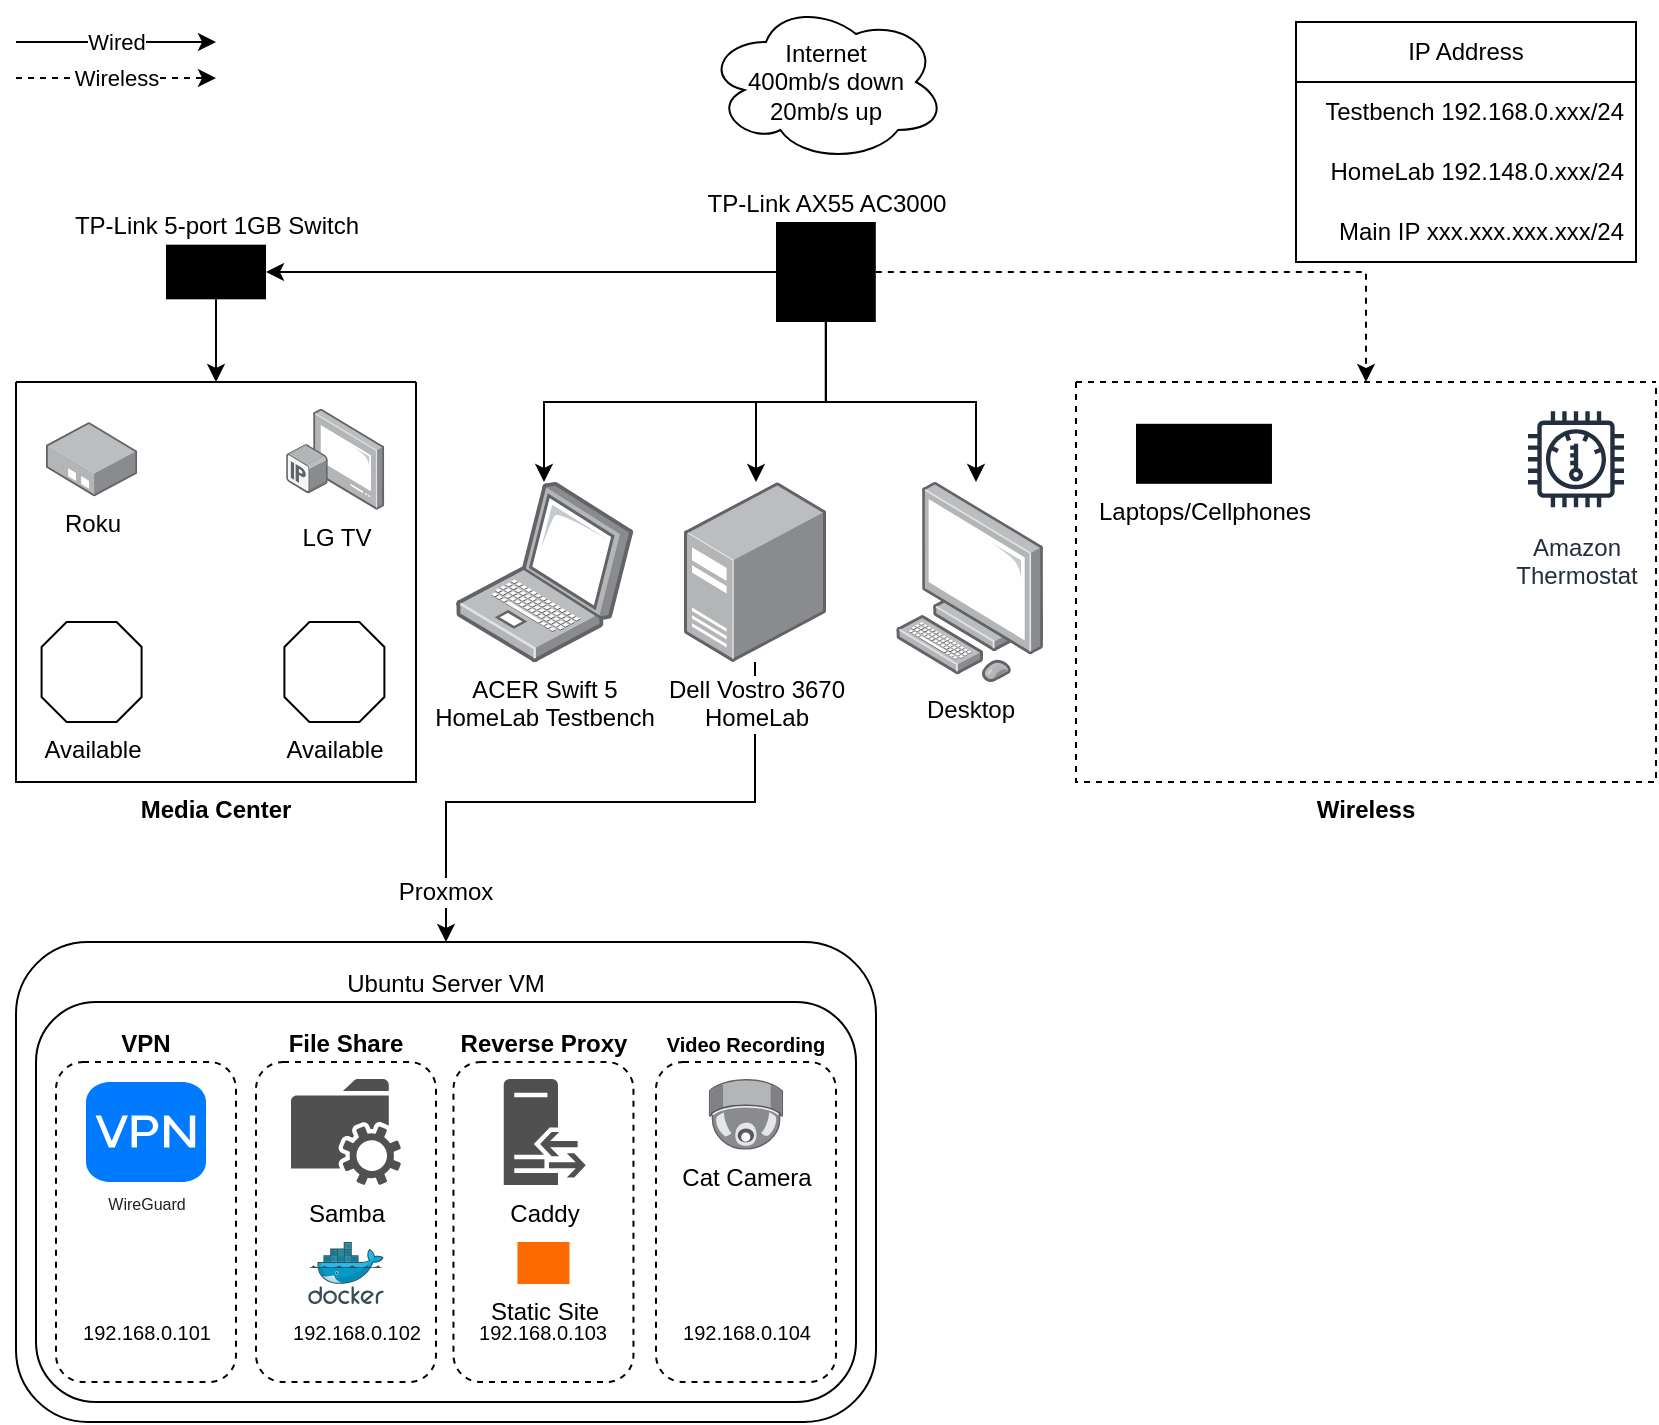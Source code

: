 <mxfile version="28.0.7">
  <diagram name="Page-1" id="7XvRFsjTgN8FM09hhkO6">
    <mxGraphModel dx="3126" dy="1827" grid="1" gridSize="10" guides="1" tooltips="1" connect="1" arrows="1" fold="1" page="1" pageScale="1" pageWidth="850" pageHeight="1100" math="0" shadow="0">
      <root>
        <mxCell id="0" />
        <mxCell id="1" parent="0" />
        <mxCell id="A8dZFx40S9AVhUakk0Mw-1" value="" style="endArrow=classic;html=1;rounded=0;" edge="1" parent="1">
          <mxGeometry relative="1" as="geometry">
            <mxPoint x="-1680" y="-1080" as="sourcePoint" />
            <mxPoint x="-1580" y="-1080" as="targetPoint" />
          </mxGeometry>
        </mxCell>
        <mxCell id="A8dZFx40S9AVhUakk0Mw-2" value="Wired" style="edgeLabel;resizable=0;html=1;;align=center;verticalAlign=middle;" connectable="0" vertex="1" parent="A8dZFx40S9AVhUakk0Mw-1">
          <mxGeometry relative="1" as="geometry" />
        </mxCell>
        <mxCell id="A8dZFx40S9AVhUakk0Mw-4" value="" style="endArrow=classic;html=1;rounded=0;dashed=1;" edge="1" parent="1">
          <mxGeometry relative="1" as="geometry">
            <mxPoint x="-1680" y="-1062" as="sourcePoint" />
            <mxPoint x="-1580" y="-1062" as="targetPoint" />
          </mxGeometry>
        </mxCell>
        <mxCell id="A8dZFx40S9AVhUakk0Mw-5" value="Wireless" style="edgeLabel;resizable=0;html=1;;align=center;verticalAlign=middle;" connectable="0" vertex="1" parent="A8dZFx40S9AVhUakk0Mw-4">
          <mxGeometry relative="1" as="geometry" />
        </mxCell>
        <mxCell id="A8dZFx40S9AVhUakk0Mw-7" value="Internet&lt;div&gt;400mb/s down&lt;/div&gt;&lt;div&gt;20mb/s up&lt;/div&gt;" style="ellipse;shape=cloud;whiteSpace=wrap;html=1;" vertex="1" parent="1">
          <mxGeometry x="-1335" y="-1100" width="120" height="80" as="geometry" />
        </mxCell>
        <mxCell id="A8dZFx40S9AVhUakk0Mw-11" style="edgeStyle=orthogonalEdgeStyle;rounded=0;orthogonalLoop=1;jettySize=auto;html=1;" edge="1" parent="1" source="A8dZFx40S9AVhUakk0Mw-8" target="A8dZFx40S9AVhUakk0Mw-9">
          <mxGeometry relative="1" as="geometry" />
        </mxCell>
        <mxCell id="A8dZFx40S9AVhUakk0Mw-21" style="edgeStyle=orthogonalEdgeStyle;rounded=0;orthogonalLoop=1;jettySize=auto;html=1;" edge="1" parent="1" source="A8dZFx40S9AVhUakk0Mw-8" target="A8dZFx40S9AVhUakk0Mw-22">
          <mxGeometry relative="1" as="geometry">
            <mxPoint x="-1275.05" y="-890" as="targetPoint" />
            <Array as="points">
              <mxPoint x="-1275" y="-900" />
              <mxPoint x="-1416" y="-900" />
            </Array>
          </mxGeometry>
        </mxCell>
        <mxCell id="A8dZFx40S9AVhUakk0Mw-24" style="edgeStyle=orthogonalEdgeStyle;rounded=0;orthogonalLoop=1;jettySize=auto;html=1;" edge="1" parent="1" source="A8dZFx40S9AVhUakk0Mw-8" target="A8dZFx40S9AVhUakk0Mw-23">
          <mxGeometry relative="1" as="geometry">
            <Array as="points">
              <mxPoint x="-1275" y="-900" />
              <mxPoint x="-1310" y="-900" />
            </Array>
          </mxGeometry>
        </mxCell>
        <mxCell id="A8dZFx40S9AVhUakk0Mw-27" style="edgeStyle=orthogonalEdgeStyle;rounded=0;orthogonalLoop=1;jettySize=auto;html=1;" edge="1" parent="1" source="A8dZFx40S9AVhUakk0Mw-8" target="A8dZFx40S9AVhUakk0Mw-25">
          <mxGeometry relative="1" as="geometry">
            <Array as="points">
              <mxPoint x="-1275" y="-900" />
              <mxPoint x="-1200" y="-900" />
            </Array>
          </mxGeometry>
        </mxCell>
        <mxCell id="A8dZFx40S9AVhUakk0Mw-29" style="edgeStyle=orthogonalEdgeStyle;rounded=0;orthogonalLoop=1;jettySize=auto;html=1;dashed=1;" edge="1" parent="1" source="A8dZFx40S9AVhUakk0Mw-8" target="A8dZFx40S9AVhUakk0Mw-28">
          <mxGeometry relative="1" as="geometry" />
        </mxCell>
        <mxCell id="A8dZFx40S9AVhUakk0Mw-8" value="TP-Link AX55 AC3000" style="sketch=0;verticalLabelPosition=top;sketch=0;aspect=fixed;html=1;verticalAlign=bottom;strokeColor=none;fillColor=#000000;align=center;outlineConnect=0;pointerEvents=1;shape=mxgraph.citrix2.wifi_router;labelPosition=center;" vertex="1" parent="1">
          <mxGeometry x="-1300" y="-990" width="49.9" height="50" as="geometry" />
        </mxCell>
        <mxCell id="A8dZFx40S9AVhUakk0Mw-13" style="edgeStyle=orthogonalEdgeStyle;rounded=0;orthogonalLoop=1;jettySize=auto;html=1;" edge="1" parent="1" source="A8dZFx40S9AVhUakk0Mw-9" target="A8dZFx40S9AVhUakk0Mw-14">
          <mxGeometry relative="1" as="geometry">
            <mxPoint x="-1505" y="-910" as="targetPoint" />
          </mxGeometry>
        </mxCell>
        <mxCell id="A8dZFx40S9AVhUakk0Mw-9" value="TP-Link 5-port 1GB Switch" style="sketch=0;verticalLabelPosition=top;sketch=0;aspect=fixed;html=1;verticalAlign=bottom;strokeColor=none;fillColor=#000000;align=center;outlineConnect=0;pointerEvents=1;shape=mxgraph.citrix2.switch;labelPosition=center;" vertex="1" parent="1">
          <mxGeometry x="-1605" y="-978.66" width="50" height="27.32" as="geometry" />
        </mxCell>
        <mxCell id="A8dZFx40S9AVhUakk0Mw-14" value="Media Center" style="swimlane;startSize=0;labelPosition=center;verticalLabelPosition=bottom;align=center;verticalAlign=top;" vertex="1" parent="1">
          <mxGeometry x="-1680" y="-910" width="200" height="200" as="geometry">
            <mxRectangle x="-1605" y="-910" width="50" height="40" as="alternateBounds" />
          </mxGeometry>
        </mxCell>
        <mxCell id="A8dZFx40S9AVhUakk0Mw-17" value="Roku" style="image;points=[];aspect=fixed;html=1;align=center;shadow=0;dashed=0;image=img/lib/allied_telesis/media_converters/Media_Converter_Standalone.svg;" vertex="1" parent="A8dZFx40S9AVhUakk0Mw-14">
          <mxGeometry x="15" y="20" width="45.6" height="37.2" as="geometry" />
        </mxCell>
        <mxCell id="A8dZFx40S9AVhUakk0Mw-18" value="LG TV" style="image;points=[];aspect=fixed;html=1;align=center;shadow=0;dashed=0;image=img/lib/allied_telesis/computer_and_terminals/IP_TV.svg;" vertex="1" parent="A8dZFx40S9AVhUakk0Mw-14">
          <mxGeometry x="135" y="13.4" width="49.2" height="50.4" as="geometry" />
        </mxCell>
        <mxCell id="A8dZFx40S9AVhUakk0Mw-19" value="Available" style="verticalLabelPosition=bottom;verticalAlign=top;html=1;shape=mxgraph.basic.polygon;polyCoords=[[0.25,0],[0.75,0],[1,0.25],[1,0.75],[0.75,1],[0.25,1],[0,0.75],[0,0.25]];polyline=0;" vertex="1" parent="A8dZFx40S9AVhUakk0Mw-14">
          <mxGeometry x="12.8" y="120" width="50" height="50" as="geometry" />
        </mxCell>
        <mxCell id="A8dZFx40S9AVhUakk0Mw-20" value="Available" style="verticalLabelPosition=bottom;verticalAlign=top;html=1;shape=mxgraph.basic.polygon;polyCoords=[[0.25,0],[0.75,0],[1,0.25],[1,0.75],[0.75,1],[0.25,1],[0,0.75],[0,0.25]];polyline=0;" vertex="1" parent="A8dZFx40S9AVhUakk0Mw-14">
          <mxGeometry x="134.2" y="120" width="50" height="50" as="geometry" />
        </mxCell>
        <mxCell id="A8dZFx40S9AVhUakk0Mw-22" value="ACER Swift 5&lt;div&gt;HomeLab Testbench&lt;/div&gt;" style="image;points=[];aspect=fixed;html=1;align=center;shadow=0;dashed=0;image=img/lib/allied_telesis/computer_and_terminals/Laptop.svg;" vertex="1" parent="1">
          <mxGeometry x="-1460" y="-860" width="88.73" height="90" as="geometry" />
        </mxCell>
        <mxCell id="A8dZFx40S9AVhUakk0Mw-38" style="edgeStyle=orthogonalEdgeStyle;rounded=0;orthogonalLoop=1;jettySize=auto;html=1;entryX=0.5;entryY=0;entryDx=0;entryDy=0;" edge="1" parent="1" source="A8dZFx40S9AVhUakk0Mw-23" target="A8dZFx40S9AVhUakk0Mw-37">
          <mxGeometry relative="1" as="geometry">
            <mxPoint x="-1570" y="-280" as="targetPoint" />
          </mxGeometry>
        </mxCell>
        <mxCell id="A8dZFx40S9AVhUakk0Mw-23" value="Dell Vostro 3670&lt;div&gt;HomeLab&lt;/div&gt;" style="image;points=[];aspect=fixed;html=1;align=center;shadow=0;dashed=0;image=img/lib/allied_telesis/computer_and_terminals/Server_Desktop.svg;" vertex="1" parent="1">
          <mxGeometry x="-1346" y="-860" width="71" height="90" as="geometry" />
        </mxCell>
        <mxCell id="A8dZFx40S9AVhUakk0Mw-25" value="Desktop" style="image;points=[];aspect=fixed;html=1;align=center;shadow=0;dashed=0;image=img/lib/allied_telesis/computer_and_terminals/Personal_Computer.svg;" vertex="1" parent="1">
          <mxGeometry x="-1240" y="-860" width="73.79" height="100" as="geometry" />
        </mxCell>
        <mxCell id="A8dZFx40S9AVhUakk0Mw-28" value="Wireless" style="swimlane;startSize=0;dashed=1;labelPosition=center;verticalLabelPosition=bottom;align=center;verticalAlign=top;" vertex="1" parent="1">
          <mxGeometry x="-1150" y="-910" width="290" height="200" as="geometry" />
        </mxCell>
        <mxCell id="A8dZFx40S9AVhUakk0Mw-30" value="Laptops/Cellphones" style="sketch=0;verticalLabelPosition=bottom;sketch=0;aspect=fixed;html=1;verticalAlign=top;strokeColor=none;fillColor=#000000;align=center;outlineConnect=0;pointerEvents=1;shape=mxgraph.citrix2.devices;" vertex="1" parent="A8dZFx40S9AVhUakk0Mw-28">
          <mxGeometry x="30" y="20.9" width="67.98" height="30" as="geometry" />
        </mxCell>
        <mxCell id="A8dZFx40S9AVhUakk0Mw-31" value="Amazon&lt;div&gt;Thermostat&lt;/div&gt;" style="sketch=0;outlineConnect=0;fontColor=#232F3E;gradientColor=none;strokeColor=#232F3E;fillColor=#ffffff;dashed=0;verticalLabelPosition=bottom;verticalAlign=top;align=center;html=1;fontSize=12;fontStyle=0;aspect=fixed;shape=mxgraph.aws4.resourceIcon;resIcon=mxgraph.aws4.thermostat;" vertex="1" parent="A8dZFx40S9AVhUakk0Mw-28">
          <mxGeometry x="220" y="8.6" width="60" height="60" as="geometry" />
        </mxCell>
        <mxCell id="A8dZFx40S9AVhUakk0Mw-33" value="IP Address" style="swimlane;fontStyle=0;childLayout=stackLayout;horizontal=1;startSize=30;horizontalStack=0;resizeParent=1;resizeParentMax=0;resizeLast=0;collapsible=1;marginBottom=0;whiteSpace=wrap;html=1;" vertex="1" parent="1">
          <mxGeometry x="-1040" y="-1090" width="170" height="120" as="geometry" />
        </mxCell>
        <mxCell id="A8dZFx40S9AVhUakk0Mw-34" value="Testbench 192.168.0.xxx/24" style="text;strokeColor=none;fillColor=none;align=right;verticalAlign=middle;spacingLeft=4;spacingRight=4;overflow=hidden;points=[[0,0.5],[1,0.5]];portConstraint=eastwest;rotatable=0;whiteSpace=wrap;html=1;" vertex="1" parent="A8dZFx40S9AVhUakk0Mw-33">
          <mxGeometry y="30" width="170" height="30" as="geometry" />
        </mxCell>
        <mxCell id="A8dZFx40S9AVhUakk0Mw-35" value="HomeLab 192.148.0.xxx/24" style="text;strokeColor=none;fillColor=none;align=right;verticalAlign=middle;spacingLeft=4;spacingRight=4;overflow=hidden;points=[[0,0.5],[1,0.5]];portConstraint=eastwest;rotatable=0;whiteSpace=wrap;html=1;" vertex="1" parent="A8dZFx40S9AVhUakk0Mw-33">
          <mxGeometry y="60" width="170" height="30" as="geometry" />
        </mxCell>
        <mxCell id="A8dZFx40S9AVhUakk0Mw-36" value="Main IP xxx.xxx.xxx.xxx/24" style="text;strokeColor=none;fillColor=none;align=right;verticalAlign=middle;spacingLeft=4;spacingRight=4;overflow=hidden;points=[[0,0.5],[1,0.5]];portConstraint=eastwest;rotatable=0;whiteSpace=wrap;html=1;" vertex="1" parent="A8dZFx40S9AVhUakk0Mw-33">
          <mxGeometry y="90" width="170" height="30" as="geometry" />
        </mxCell>
        <mxCell id="A8dZFx40S9AVhUakk0Mw-37" value="" style="rounded=1;whiteSpace=wrap;html=1;" vertex="1" parent="1">
          <mxGeometry x="-1680" y="-630" width="430" height="240" as="geometry" />
        </mxCell>
        <mxCell id="A8dZFx40S9AVhUakk0Mw-39" value="Proxmox" style="text;html=1;align=center;verticalAlign=middle;whiteSpace=wrap;rounded=0;labelBackgroundColor=default;" vertex="1" parent="1">
          <mxGeometry x="-1495" y="-670" width="60" height="30" as="geometry" />
        </mxCell>
        <mxCell id="A8dZFx40S9AVhUakk0Mw-40" value="Ubuntu Server VM" style="rounded=1;whiteSpace=wrap;html=1;labelPosition=center;verticalLabelPosition=top;align=center;verticalAlign=bottom;" vertex="1" parent="1">
          <mxGeometry x="-1670" y="-600" width="410" height="200" as="geometry" />
        </mxCell>
        <mxCell id="A8dZFx40S9AVhUakk0Mw-41" value="VPN" style="rounded=1;whiteSpace=wrap;html=1;dashed=1;labelPosition=center;verticalLabelPosition=top;align=center;verticalAlign=bottom;fontStyle=1" vertex="1" parent="1">
          <mxGeometry x="-1660" y="-570" width="90" height="160" as="geometry" />
        </mxCell>
        <mxCell id="A8dZFx40S9AVhUakk0Mw-43" value="WireGuard" style="html=1;strokeWidth=1;shadow=0;dashed=0;shape=mxgraph.ios7.misc.vpn;fillColor=#007AFF;strokeColor=none;buttonText=;strokeColor2=#222222;fontColor=#222222;fontSize=8;verticalLabelPosition=bottom;verticalAlign=top;align=center;sketch=0;" vertex="1" parent="1">
          <mxGeometry x="-1645" y="-560" width="60" height="50" as="geometry" />
        </mxCell>
        <mxCell id="A8dZFx40S9AVhUakk0Mw-44" value="&lt;font style=&quot;font-size: 10px;&quot;&gt;192.168.0.101&lt;/font&gt;" style="text;html=1;align=center;verticalAlign=middle;whiteSpace=wrap;rounded=0;" vertex="1" parent="1">
          <mxGeometry x="-1657.5" y="-450" width="85" height="30" as="geometry" />
        </mxCell>
        <mxCell id="A8dZFx40S9AVhUakk0Mw-45" value="File Share" style="rounded=1;whiteSpace=wrap;html=1;dashed=1;labelPosition=center;verticalLabelPosition=top;align=center;verticalAlign=bottom;fontStyle=1" vertex="1" parent="1">
          <mxGeometry x="-1560" y="-570" width="90" height="160" as="geometry" />
        </mxCell>
        <mxCell id="A8dZFx40S9AVhUakk0Mw-46" value="&lt;font style=&quot;font-size: 10px;&quot;&gt;192.168.0.102&lt;/font&gt;" style="text;html=1;align=center;verticalAlign=middle;whiteSpace=wrap;rounded=0;" vertex="1" parent="1">
          <mxGeometry x="-1552.5" y="-450" width="85" height="30" as="geometry" />
        </mxCell>
        <mxCell id="A8dZFx40S9AVhUakk0Mw-47" value="Reverse Proxy" style="rounded=1;whiteSpace=wrap;html=1;dashed=1;labelPosition=center;verticalLabelPosition=top;align=center;verticalAlign=bottom;fontStyle=1" vertex="1" parent="1">
          <mxGeometry x="-1461.27" y="-570" width="90" height="160" as="geometry" />
        </mxCell>
        <mxCell id="A8dZFx40S9AVhUakk0Mw-48" value="&lt;font style=&quot;font-size: 10px;&quot;&gt;192.168.0.103&lt;/font&gt;" style="text;html=1;align=center;verticalAlign=middle;whiteSpace=wrap;rounded=0;" vertex="1" parent="1">
          <mxGeometry x="-1458.77" y="-450" width="85" height="30" as="geometry" />
        </mxCell>
        <mxCell id="A8dZFx40S9AVhUakk0Mw-49" value="&lt;font style=&quot;font-size: 10px;&quot;&gt;Video Recording&lt;/font&gt;" style="rounded=1;whiteSpace=wrap;html=1;dashed=1;labelPosition=center;verticalLabelPosition=top;align=center;verticalAlign=bottom;fontStyle=1" vertex="1" parent="1">
          <mxGeometry x="-1360" y="-570" width="90" height="160" as="geometry" />
        </mxCell>
        <mxCell id="A8dZFx40S9AVhUakk0Mw-50" value="&lt;font style=&quot;font-size: 10px;&quot;&gt;192.168.0.104&lt;/font&gt;" style="text;html=1;align=center;verticalAlign=middle;whiteSpace=wrap;rounded=0;" vertex="1" parent="1">
          <mxGeometry x="-1357.5" y="-450" width="85" height="30" as="geometry" />
        </mxCell>
        <mxCell id="A8dZFx40S9AVhUakk0Mw-51" value="Samba" style="sketch=0;pointerEvents=1;shadow=0;dashed=0;html=1;strokeColor=none;fillColor=#505050;labelPosition=center;verticalLabelPosition=bottom;verticalAlign=top;outlineConnect=0;align=center;shape=mxgraph.office.services.network_file_share_service;" vertex="1" parent="1">
          <mxGeometry x="-1542.5" y="-561.5" width="55" height="53" as="geometry" />
        </mxCell>
        <mxCell id="A8dZFx40S9AVhUakk0Mw-52" value="Caddy" style="sketch=0;pointerEvents=1;shadow=0;dashed=0;html=1;strokeColor=none;fillColor=#505050;labelPosition=center;verticalLabelPosition=bottom;verticalAlign=top;outlineConnect=0;align=center;shape=mxgraph.office.servers.reverse_proxy;" vertex="1" parent="1">
          <mxGeometry x="-1436.13" y="-561.5" width="41" height="53" as="geometry" />
        </mxCell>
        <mxCell id="A8dZFx40S9AVhUakk0Mw-54" value="" style="image;sketch=0;aspect=fixed;html=1;points=[];align=center;fontSize=12;image=img/lib/mscae/Docker.svg;" vertex="1" parent="1">
          <mxGeometry x="-1533.9" y="-480" width="37.8" height="31" as="geometry" />
        </mxCell>
        <mxCell id="A8dZFx40S9AVhUakk0Mw-55" value="Static Site" style="points=[];aspect=fixed;html=1;align=center;shadow=0;dashed=0;fillColor=#FF6A00;strokeColor=none;shape=mxgraph.alibaba_cloud.domain_and_website;labelPosition=center;verticalLabelPosition=bottom;verticalAlign=top;" vertex="1" parent="1">
          <mxGeometry x="-1429.28" y="-480" width="26.02" height="21" as="geometry" />
        </mxCell>
        <mxCell id="A8dZFx40S9AVhUakk0Mw-32" value="Cat Camera" style="image;points=[];aspect=fixed;html=1;align=center;shadow=0;dashed=0;image=img/lib/allied_telesis/security/Surveillance_Camera_Ceiling.svg;" vertex="1" parent="1">
          <mxGeometry x="-1333.6" y="-561.5" width="37.2" height="35.4" as="geometry" />
        </mxCell>
      </root>
    </mxGraphModel>
  </diagram>
</mxfile>
